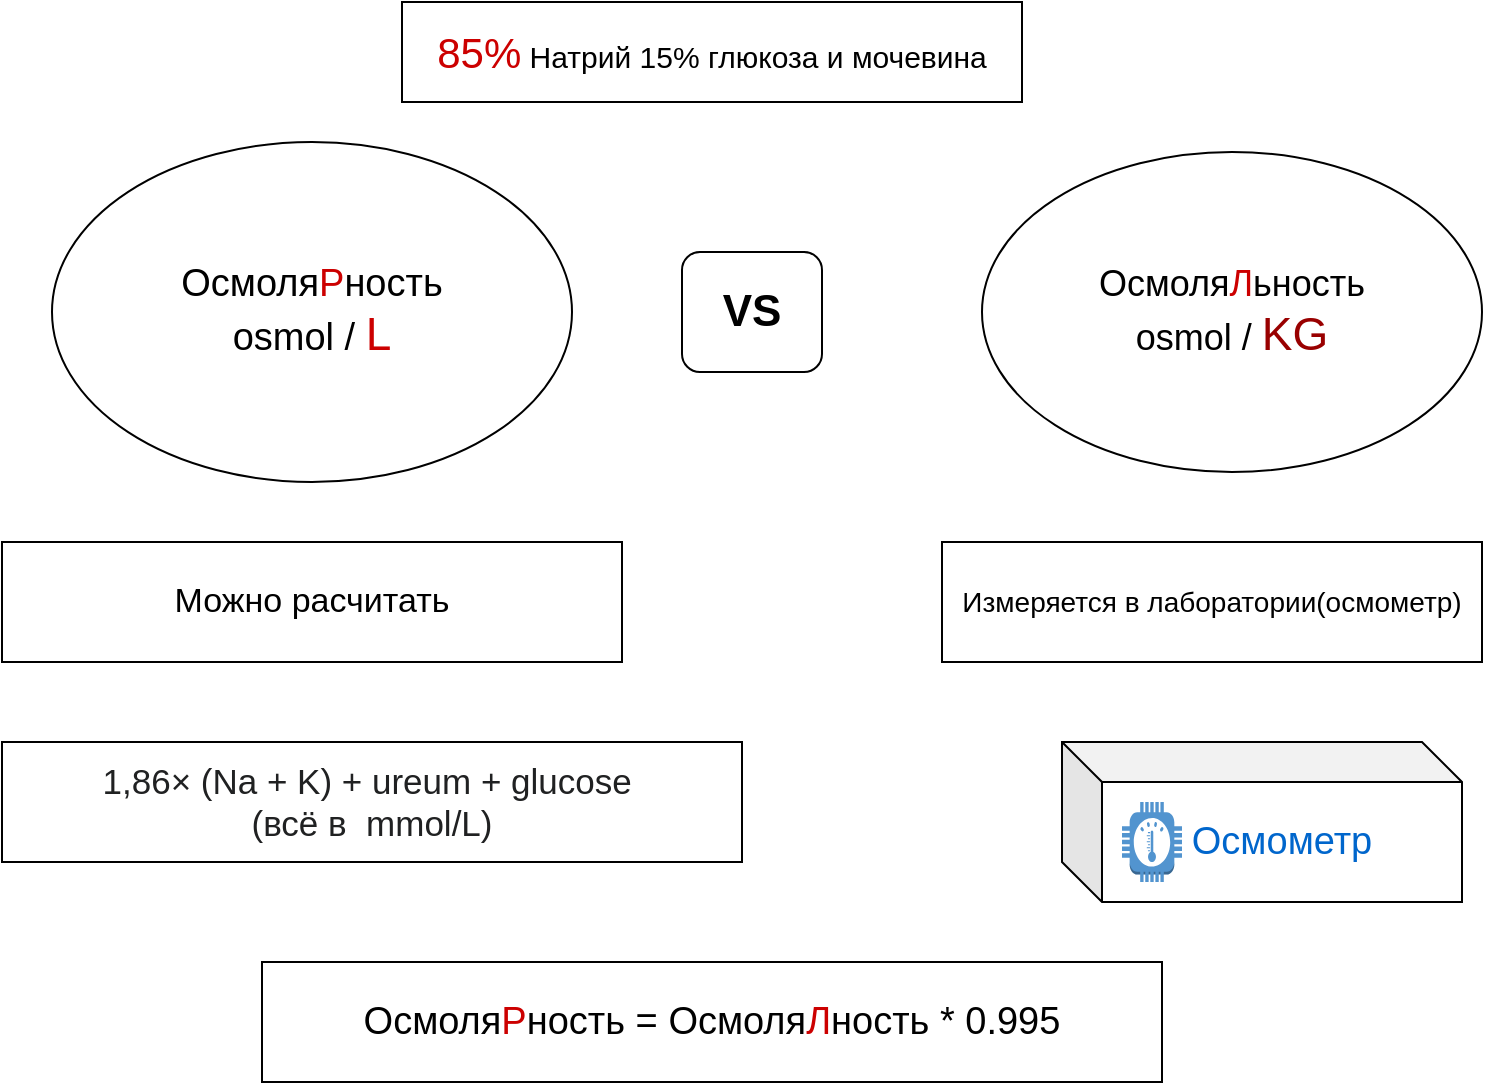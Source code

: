 <mxfile version="24.2.0" type="github">
  <diagram name="Page-1" id="RV1kY6cAjVvH3hrHrRqD">
    <mxGraphModel dx="1220" dy="660" grid="1" gridSize="10" guides="1" tooltips="1" connect="1" arrows="1" fold="1" page="1" pageScale="1" pageWidth="850" pageHeight="1100" math="0" shadow="0">
      <root>
        <mxCell id="0" />
        <mxCell id="1" parent="0" />
        <mxCell id="7OdFK4bL4kkAdBpNJm-u-1" value="&lt;font style=&quot;font-size: 19px;&quot;&gt;Осмоля&lt;font color=&quot;#cc0000&quot;&gt;Р&lt;/font&gt;ность&lt;/font&gt;&lt;div&gt;&lt;font style=&quot;font-size: 19px;&quot;&gt;osmol / &lt;/font&gt;&lt;font color=&quot;#cc0000&quot; style=&quot;font-size: 23px;&quot;&gt;L&lt;/font&gt;&lt;/div&gt;" style="ellipse;whiteSpace=wrap;html=1;" vertex="1" parent="1">
          <mxGeometry x="65" y="90" width="260" height="170" as="geometry" />
        </mxCell>
        <mxCell id="7OdFK4bL4kkAdBpNJm-u-2" value="&lt;font style=&quot;font-size: 18px;&quot;&gt;Осмоля&lt;font color=&quot;#cc0000&quot;&gt;Л&lt;/font&gt;ьность&lt;/font&gt;&lt;div&gt;&lt;font style=&quot;font-size: 18px;&quot;&gt;osmol / &lt;/font&gt;&lt;font color=&quot;#990000&quot; style=&quot;font-size: 23px;&quot;&gt;KG&lt;/font&gt;&lt;/div&gt;" style="ellipse;whiteSpace=wrap;html=1;" vertex="1" parent="1">
          <mxGeometry x="530" y="95" width="250" height="160" as="geometry" />
        </mxCell>
        <mxCell id="7OdFK4bL4kkAdBpNJm-u-3" value="&lt;b&gt;&lt;font style=&quot;font-size: 22px;&quot;&gt;VS&lt;/font&gt;&lt;/b&gt;" style="rounded=1;whiteSpace=wrap;html=1;" vertex="1" parent="1">
          <mxGeometry x="380" y="145" width="70" height="60" as="geometry" />
        </mxCell>
        <mxCell id="7OdFK4bL4kkAdBpNJm-u-4" value="&lt;font style=&quot;font-size: 17px;&quot;&gt;Можно расчитать&lt;/font&gt;" style="rounded=0;whiteSpace=wrap;html=1;" vertex="1" parent="1">
          <mxGeometry x="40" y="290" width="310" height="60" as="geometry" />
        </mxCell>
        <mxCell id="7OdFK4bL4kkAdBpNJm-u-5" value="&lt;font style=&quot;font-size: 14px;&quot;&gt;Измеряется в лаборатории(осмометр)&lt;/font&gt;" style="rounded=0;whiteSpace=wrap;html=1;" vertex="1" parent="1">
          <mxGeometry x="510" y="290" width="270" height="60" as="geometry" />
        </mxCell>
        <mxCell id="7OdFK4bL4kkAdBpNJm-u-6" value="&lt;font color=&quot;#cc0000&quot; style=&quot;font-size: 21px;&quot;&gt;85%&lt;/font&gt;&lt;font style=&quot;font-size: 15px;&quot;&gt; Натрий 15% глюкоза и мочевина&lt;/font&gt;" style="rounded=0;whiteSpace=wrap;html=1;" vertex="1" parent="1">
          <mxGeometry x="240" y="20" width="310" height="50" as="geometry" />
        </mxCell>
        <mxCell id="7OdFK4bL4kkAdBpNJm-u-7" value="&lt;span style=&quot;color: rgb(32, 33, 34); font-family: sans-serif; font-size: 17.5px; text-align: start; background-color: rgb(255, 255, 255);&quot;&gt;1,86× (Na + K) + ureum + glucose&amp;nbsp;&lt;/span&gt;&lt;div&gt;&lt;span style=&quot;color: rgb(32, 33, 34); font-family: sans-serif; font-size: 17.5px; text-align: start; background-color: rgb(255, 255, 255);&quot;&gt;(всё в&amp;nbsp; mmol/L)&lt;/span&gt;&lt;/div&gt;" style="rounded=0;whiteSpace=wrap;html=1;" vertex="1" parent="1">
          <mxGeometry x="40" y="390" width="370" height="60" as="geometry" />
        </mxCell>
        <mxCell id="7OdFK4bL4kkAdBpNJm-u-9" value="&lt;font style=&quot;font-size: 19px;&quot;&gt;Осмоля&lt;font color=&quot;#cc0000&quot;&gt;Р&lt;/font&gt;ность =&amp;nbsp;&lt;/font&gt;&lt;font style=&quot;font-size: 19px;&quot;&gt;Осмоля&lt;font color=&quot;#cc0000&quot;&gt;Л&lt;/font&gt;ность * 0.995&lt;/font&gt;" style="whiteSpace=wrap;html=1;" vertex="1" parent="1">
          <mxGeometry x="170" y="500" width="450" height="60" as="geometry" />
        </mxCell>
        <mxCell id="7OdFK4bL4kkAdBpNJm-u-10" value="&lt;font color=&quot;#0066cc&quot; style=&quot;font-size: 19px;&quot;&gt;Осмометр&lt;/font&gt;" style="shape=cube;whiteSpace=wrap;html=1;boundedLbl=1;backgroundOutline=1;darkOpacity=0.05;darkOpacity2=0.1;" vertex="1" parent="1">
          <mxGeometry x="570" y="390" width="200" height="80" as="geometry" />
        </mxCell>
        <mxCell id="7OdFK4bL4kkAdBpNJm-u-11" value="" style="outlineConnect=0;dashed=0;verticalLabelPosition=bottom;verticalAlign=top;align=center;html=1;shape=mxgraph.aws3.thermostat;fillColor=#5294CF;gradientColor=none;" vertex="1" parent="1">
          <mxGeometry x="600" y="420" width="30" height="40" as="geometry" />
        </mxCell>
      </root>
    </mxGraphModel>
  </diagram>
</mxfile>
